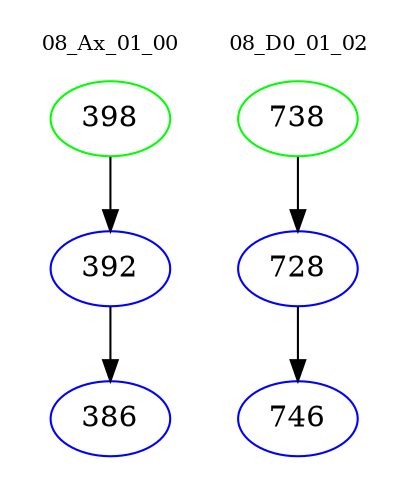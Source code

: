 digraph{
subgraph cluster_0 {
color = white
label = "08_Ax_01_00";
fontsize=10;
T0_398 [label="398", color="green"]
T0_398 -> T0_392 [color="black"]
T0_392 [label="392", color="blue"]
T0_392 -> T0_386 [color="black"]
T0_386 [label="386", color="blue"]
}
subgraph cluster_1 {
color = white
label = "08_D0_01_02";
fontsize=10;
T1_738 [label="738", color="green"]
T1_738 -> T1_728 [color="black"]
T1_728 [label="728", color="blue"]
T1_728 -> T1_746 [color="black"]
T1_746 [label="746", color="blue"]
}
}
